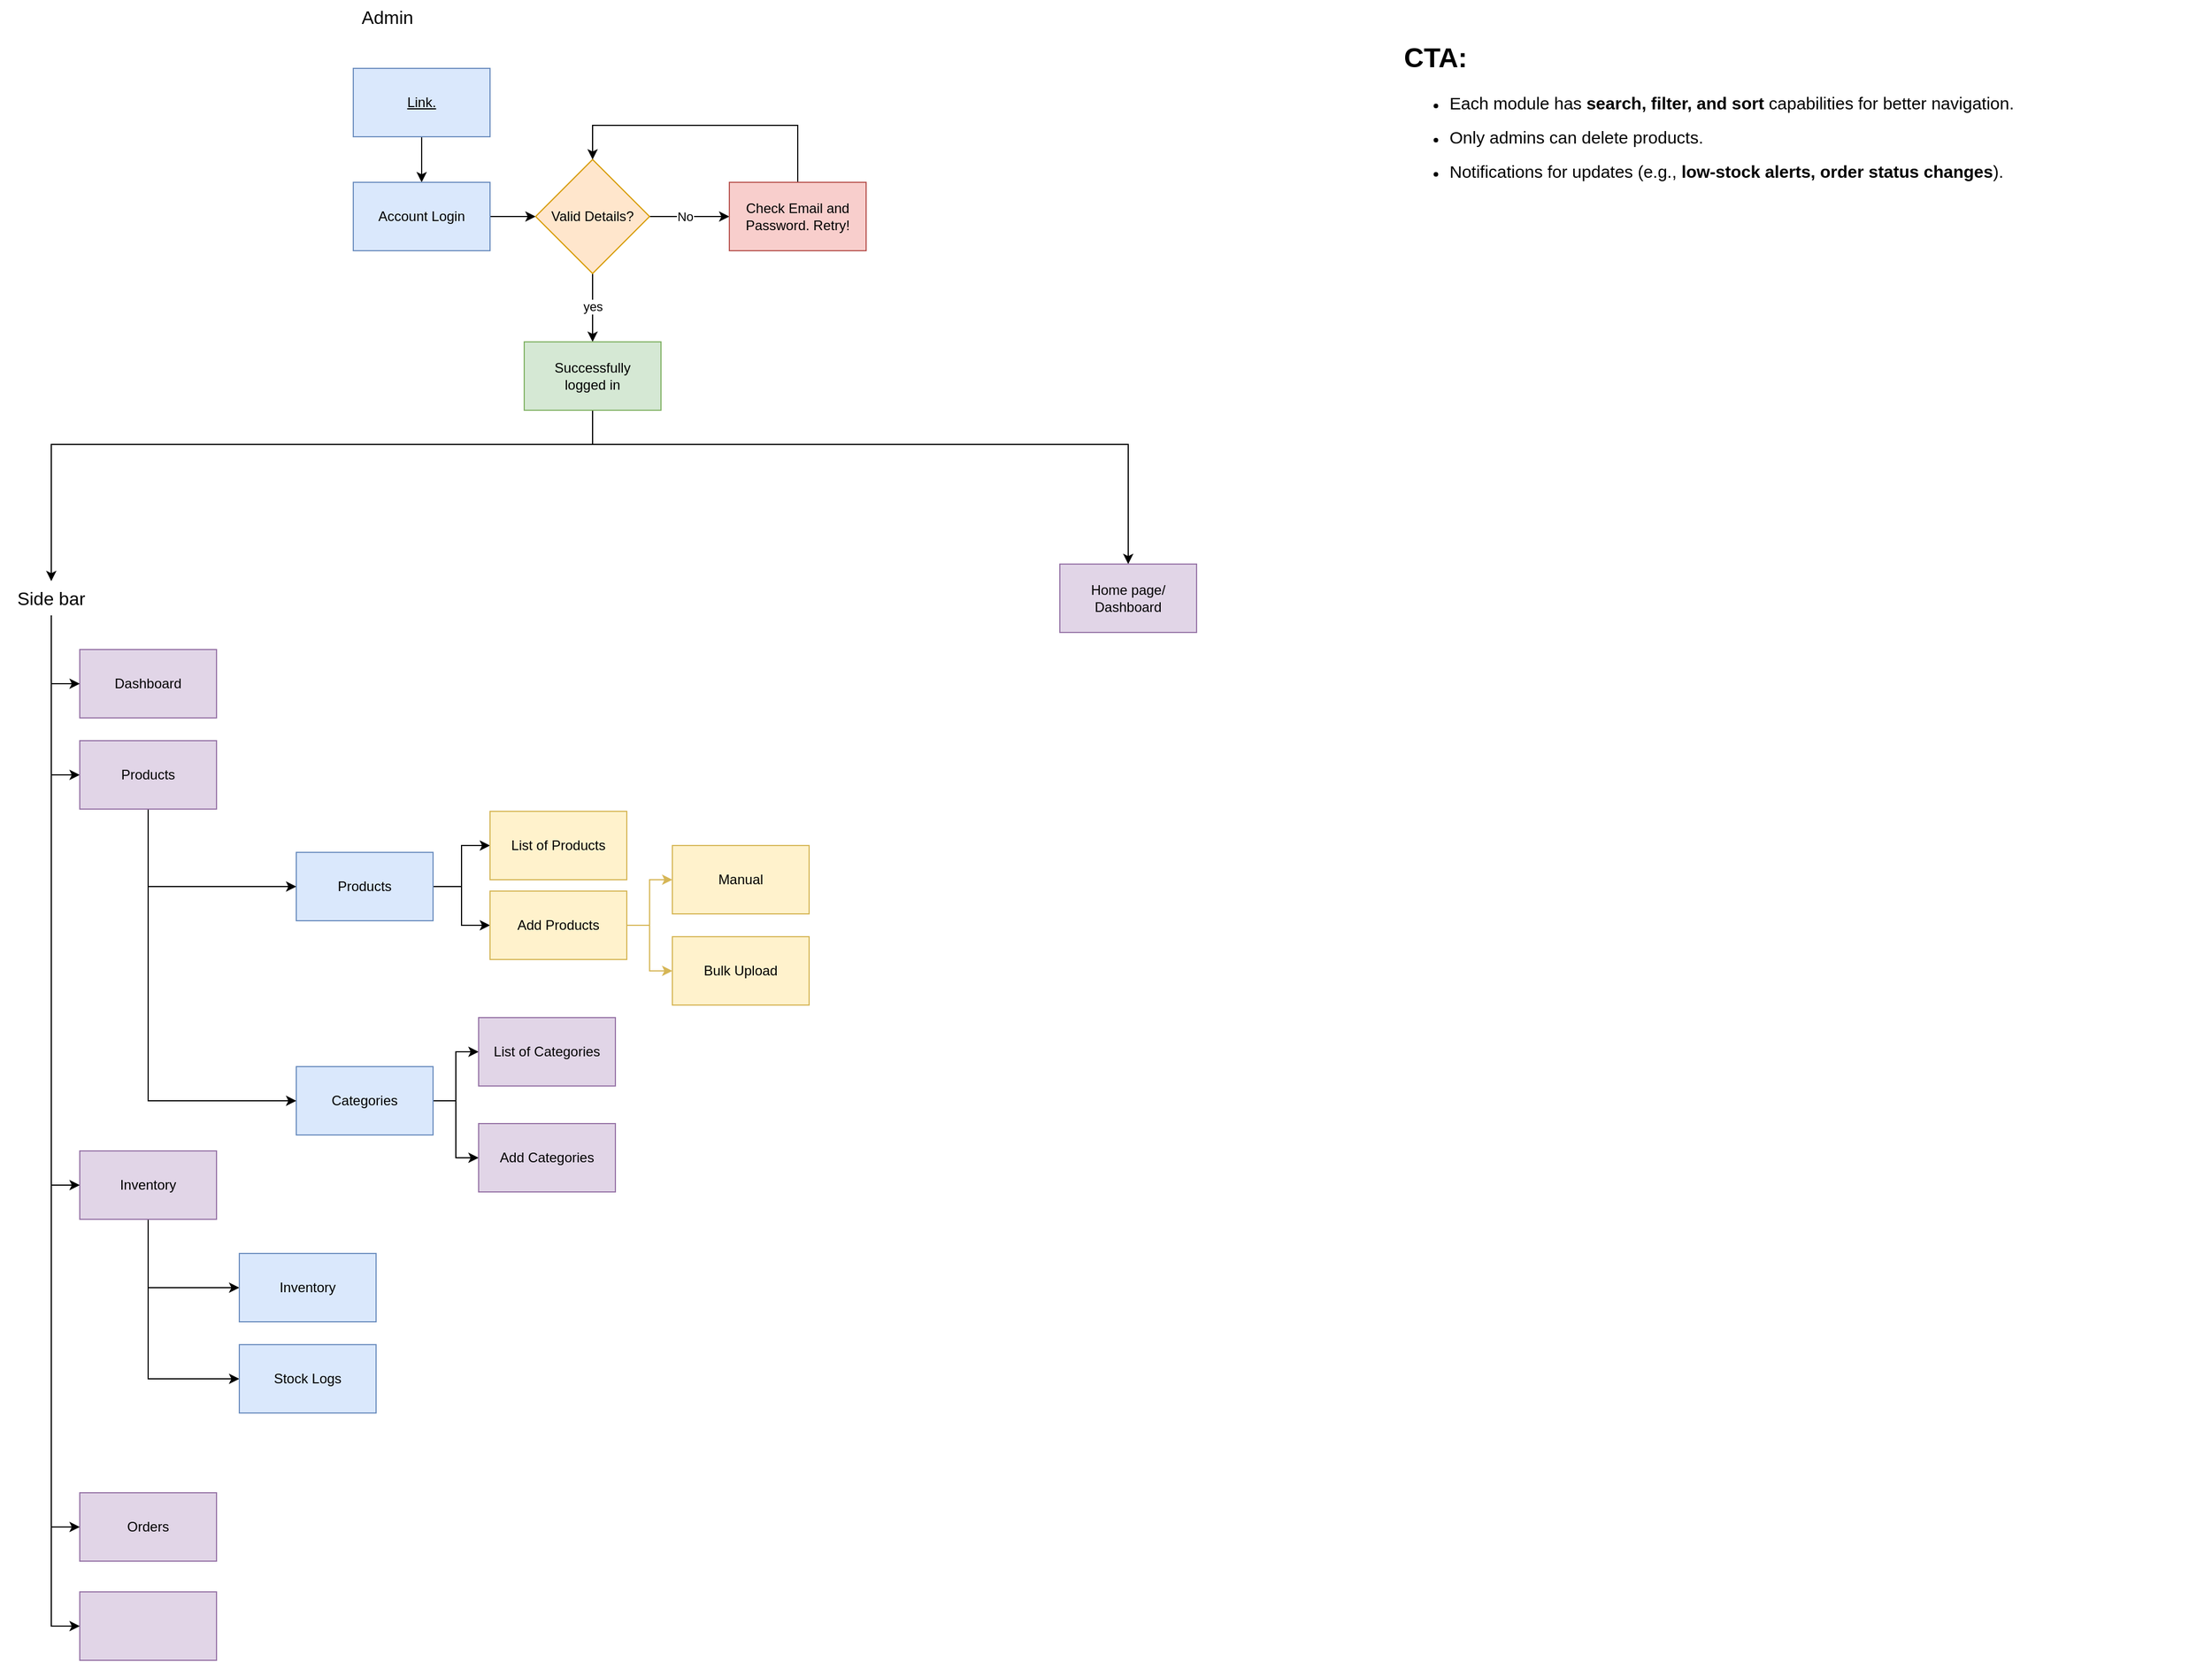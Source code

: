 <mxfile version="26.0.6">
  <diagram name="Admin" id="WozZ5NwIoz7FYtzhvTP9">
    <mxGraphModel dx="3956" dy="2351" grid="1" gridSize="10" guides="1" tooltips="1" connect="1" arrows="1" fold="1" page="1" pageScale="1" pageWidth="2336" pageHeight="1654" math="0" shadow="0">
      <root>
        <mxCell id="0" />
        <mxCell id="1" parent="0" />
        <mxCell id="lTE2deZh5RrbP1vX3lHg-3" value="" style="edgeStyle=orthogonalEdgeStyle;rounded=0;orthogonalLoop=1;jettySize=auto;html=1;" edge="1" parent="1" source="kCNk0kZJFBbhk_18HP_y-1" target="lTE2deZh5RrbP1vX3lHg-2">
          <mxGeometry relative="1" as="geometry" />
        </mxCell>
        <mxCell id="kCNk0kZJFBbhk_18HP_y-1" value="&lt;u&gt;Link.&lt;/u&gt;" style="rounded=0;whiteSpace=wrap;html=1;fillColor=#dae8fc;strokeColor=#6c8ebf;" parent="1" vertex="1">
          <mxGeometry x="390" y="90" width="120" height="60" as="geometry" />
        </mxCell>
        <mxCell id="lTE2deZh5RrbP1vX3lHg-1" value="&lt;font style=&quot;font-size: 16px;&quot;&gt;Admin&lt;/font&gt;" style="text;html=1;align=center;verticalAlign=middle;whiteSpace=wrap;rounded=0;" vertex="1" parent="1">
          <mxGeometry x="390" y="30" width="60" height="30" as="geometry" />
        </mxCell>
        <mxCell id="lTE2deZh5RrbP1vX3lHg-5" value="" style="edgeStyle=orthogonalEdgeStyle;rounded=0;orthogonalLoop=1;jettySize=auto;html=1;" edge="1" parent="1" source="lTE2deZh5RrbP1vX3lHg-2" target="lTE2deZh5RrbP1vX3lHg-6">
          <mxGeometry relative="1" as="geometry">
            <mxPoint x="560" y="220" as="targetPoint" />
          </mxGeometry>
        </mxCell>
        <mxCell id="lTE2deZh5RrbP1vX3lHg-2" value="Account Login" style="rounded=0;whiteSpace=wrap;html=1;fillColor=#dae8fc;strokeColor=#6c8ebf;" vertex="1" parent="1">
          <mxGeometry x="390" y="190" width="120" height="60" as="geometry" />
        </mxCell>
        <mxCell id="lTE2deZh5RrbP1vX3lHg-8" value="" style="edgeStyle=orthogonalEdgeStyle;rounded=0;orthogonalLoop=1;jettySize=auto;html=1;" edge="1" parent="1" source="lTE2deZh5RrbP1vX3lHg-6" target="lTE2deZh5RrbP1vX3lHg-7">
          <mxGeometry relative="1" as="geometry" />
        </mxCell>
        <mxCell id="lTE2deZh5RrbP1vX3lHg-9" value="yes" style="edgeLabel;html=1;align=center;verticalAlign=middle;resizable=0;points=[];" vertex="1" connectable="0" parent="lTE2deZh5RrbP1vX3lHg-8">
          <mxGeometry x="-0.466" y="1" relative="1" as="geometry">
            <mxPoint x="-1" y="13" as="offset" />
          </mxGeometry>
        </mxCell>
        <mxCell id="lTE2deZh5RrbP1vX3lHg-11" value="" style="edgeStyle=orthogonalEdgeStyle;rounded=0;orthogonalLoop=1;jettySize=auto;html=1;" edge="1" parent="1" source="lTE2deZh5RrbP1vX3lHg-6" target="lTE2deZh5RrbP1vX3lHg-10">
          <mxGeometry relative="1" as="geometry" />
        </mxCell>
        <mxCell id="lTE2deZh5RrbP1vX3lHg-12" value="No" style="edgeLabel;html=1;align=center;verticalAlign=middle;resizable=0;points=[];" vertex="1" connectable="0" parent="lTE2deZh5RrbP1vX3lHg-11">
          <mxGeometry x="-0.274" y="1" relative="1" as="geometry">
            <mxPoint x="5" y="1" as="offset" />
          </mxGeometry>
        </mxCell>
        <mxCell id="lTE2deZh5RrbP1vX3lHg-6" value="Valid Details?" style="rhombus;whiteSpace=wrap;html=1;fillColor=#ffe6cc;strokeColor=#d79b00;" vertex="1" parent="1">
          <mxGeometry x="550" y="170" width="100" height="100" as="geometry" />
        </mxCell>
        <mxCell id="lTE2deZh5RrbP1vX3lHg-15" value="" style="edgeStyle=orthogonalEdgeStyle;rounded=0;orthogonalLoop=1;jettySize=auto;html=1;" edge="1" parent="1" source="lTE2deZh5RrbP1vX3lHg-7" target="lTE2deZh5RrbP1vX3lHg-14">
          <mxGeometry relative="1" as="geometry">
            <Array as="points">
              <mxPoint x="600" y="420" />
              <mxPoint x="1070" y="420" />
            </Array>
          </mxGeometry>
        </mxCell>
        <mxCell id="lTE2deZh5RrbP1vX3lHg-34" style="edgeStyle=orthogonalEdgeStyle;rounded=0;orthogonalLoop=1;jettySize=auto;html=1;entryX=0.5;entryY=0;entryDx=0;entryDy=0;" edge="1" parent="1" source="lTE2deZh5RrbP1vX3lHg-7" target="lTE2deZh5RrbP1vX3lHg-33">
          <mxGeometry relative="1" as="geometry">
            <Array as="points">
              <mxPoint x="600" y="420" />
              <mxPoint x="125" y="420" />
            </Array>
          </mxGeometry>
        </mxCell>
        <mxCell id="lTE2deZh5RrbP1vX3lHg-7" value="Successfully &lt;br&gt;logged in" style="whiteSpace=wrap;html=1;fillColor=#d5e8d4;strokeColor=#82b366;" vertex="1" parent="1">
          <mxGeometry x="540" y="330" width="120" height="60" as="geometry" />
        </mxCell>
        <mxCell id="lTE2deZh5RrbP1vX3lHg-13" style="edgeStyle=orthogonalEdgeStyle;rounded=0;orthogonalLoop=1;jettySize=auto;html=1;entryX=0.5;entryY=0;entryDx=0;entryDy=0;" edge="1" parent="1" source="lTE2deZh5RrbP1vX3lHg-10" target="lTE2deZh5RrbP1vX3lHg-6">
          <mxGeometry relative="1" as="geometry">
            <Array as="points">
              <mxPoint x="780" y="140" />
              <mxPoint x="600" y="140" />
            </Array>
          </mxGeometry>
        </mxCell>
        <mxCell id="lTE2deZh5RrbP1vX3lHg-10" value="Check Email and Password. Retry!" style="whiteSpace=wrap;html=1;fillColor=#f8cecc;strokeColor=#b85450;" vertex="1" parent="1">
          <mxGeometry x="720" y="190" width="120" height="60" as="geometry" />
        </mxCell>
        <mxCell id="lTE2deZh5RrbP1vX3lHg-14" value="Home page/ Dashboard" style="whiteSpace=wrap;html=1;fillColor=#e1d5e7;strokeColor=#9673a6;" vertex="1" parent="1">
          <mxGeometry x="1010" y="525" width="120" height="60" as="geometry" />
        </mxCell>
        <mxCell id="lTE2deZh5RrbP1vX3lHg-17" value="Dashboard" style="whiteSpace=wrap;html=1;fillColor=#e1d5e7;strokeColor=#9673a6;" vertex="1" parent="1">
          <mxGeometry x="150" y="600" width="120" height="60" as="geometry" />
        </mxCell>
        <mxCell id="lTE2deZh5RrbP1vX3lHg-18" value="Orders" style="whiteSpace=wrap;html=1;fillColor=#e1d5e7;strokeColor=#9673a6;" vertex="1" parent="1">
          <mxGeometry x="150" y="1340" width="120" height="60" as="geometry" />
        </mxCell>
        <mxCell id="lTE2deZh5RrbP1vX3lHg-56" value="" style="edgeStyle=orthogonalEdgeStyle;rounded=0;orthogonalLoop=1;jettySize=auto;html=1;" edge="1" parent="1" source="lTE2deZh5RrbP1vX3lHg-19" target="lTE2deZh5RrbP1vX3lHg-55">
          <mxGeometry relative="1" as="geometry">
            <Array as="points">
              <mxPoint x="210" y="1160" />
            </Array>
          </mxGeometry>
        </mxCell>
        <mxCell id="lTE2deZh5RrbP1vX3lHg-58" value="" style="edgeStyle=orthogonalEdgeStyle;rounded=0;orthogonalLoop=1;jettySize=auto;html=1;" edge="1" parent="1" source="lTE2deZh5RrbP1vX3lHg-19" target="lTE2deZh5RrbP1vX3lHg-57">
          <mxGeometry relative="1" as="geometry">
            <Array as="points">
              <mxPoint x="210" y="1240" />
            </Array>
          </mxGeometry>
        </mxCell>
        <mxCell id="lTE2deZh5RrbP1vX3lHg-19" value="Inventory" style="whiteSpace=wrap;html=1;fillColor=#e1d5e7;strokeColor=#9673a6;" vertex="1" parent="1">
          <mxGeometry x="150" y="1040" width="120" height="60" as="geometry" />
        </mxCell>
        <mxCell id="lTE2deZh5RrbP1vX3lHg-23" value="" style="edgeStyle=orthogonalEdgeStyle;rounded=0;orthogonalLoop=1;jettySize=auto;html=1;" edge="1" parent="1" source="lTE2deZh5RrbP1vX3lHg-20" target="lTE2deZh5RrbP1vX3lHg-22">
          <mxGeometry relative="1" as="geometry" />
        </mxCell>
        <mxCell id="lTE2deZh5RrbP1vX3lHg-26" style="edgeStyle=orthogonalEdgeStyle;rounded=0;orthogonalLoop=1;jettySize=auto;html=1;entryX=0;entryY=0.5;entryDx=0;entryDy=0;" edge="1" parent="1" source="lTE2deZh5RrbP1vX3lHg-20" target="lTE2deZh5RrbP1vX3lHg-24">
          <mxGeometry relative="1" as="geometry" />
        </mxCell>
        <mxCell id="lTE2deZh5RrbP1vX3lHg-20" value="Products" style="whiteSpace=wrap;html=1;fillColor=#dae8fc;strokeColor=#6c8ebf;" vertex="1" parent="1">
          <mxGeometry x="340" y="778" width="120" height="60" as="geometry" />
        </mxCell>
        <mxCell id="lTE2deZh5RrbP1vX3lHg-21" value="" style="whiteSpace=wrap;html=1;fillColor=#e1d5e7;strokeColor=#9673a6;" vertex="1" parent="1">
          <mxGeometry x="150" y="1427" width="120" height="60" as="geometry" />
        </mxCell>
        <mxCell id="lTE2deZh5RrbP1vX3lHg-22" value="List of Products" style="whiteSpace=wrap;html=1;fillColor=#fff2cc;strokeColor=#d6b656;" vertex="1" parent="1">
          <mxGeometry x="510" y="742" width="120" height="60" as="geometry" />
        </mxCell>
        <mxCell id="lTE2deZh5RrbP1vX3lHg-28" value="" style="edgeStyle=orthogonalEdgeStyle;rounded=0;orthogonalLoop=1;jettySize=auto;html=1;fillColor=#fff2cc;strokeColor=#d6b656;" edge="1" parent="1" source="lTE2deZh5RrbP1vX3lHg-24" target="lTE2deZh5RrbP1vX3lHg-27">
          <mxGeometry relative="1" as="geometry" />
        </mxCell>
        <mxCell id="lTE2deZh5RrbP1vX3lHg-32" value="" style="edgeStyle=orthogonalEdgeStyle;rounded=0;orthogonalLoop=1;jettySize=auto;html=1;fillColor=#fff2cc;strokeColor=#d6b656;" edge="1" parent="1" source="lTE2deZh5RrbP1vX3lHg-24" target="lTE2deZh5RrbP1vX3lHg-31">
          <mxGeometry relative="1" as="geometry" />
        </mxCell>
        <mxCell id="lTE2deZh5RrbP1vX3lHg-24" value="Add Products" style="whiteSpace=wrap;html=1;fillColor=#fff2cc;strokeColor=#d6b656;" vertex="1" parent="1">
          <mxGeometry x="510" y="812" width="120" height="60" as="geometry" />
        </mxCell>
        <mxCell id="lTE2deZh5RrbP1vX3lHg-27" value="Manual" style="whiteSpace=wrap;html=1;fillColor=#fff2cc;strokeColor=#d6b656;" vertex="1" parent="1">
          <mxGeometry x="670" y="772" width="120" height="60" as="geometry" />
        </mxCell>
        <mxCell id="lTE2deZh5RrbP1vX3lHg-31" value="Bulk Upload" style="whiteSpace=wrap;html=1;fillColor=#fff2cc;strokeColor=#d6b656;" vertex="1" parent="1">
          <mxGeometry x="670" y="852" width="120" height="60" as="geometry" />
        </mxCell>
        <mxCell id="lTE2deZh5RrbP1vX3lHg-36" style="edgeStyle=orthogonalEdgeStyle;rounded=0;orthogonalLoop=1;jettySize=auto;html=1;entryX=0;entryY=0.5;entryDx=0;entryDy=0;" edge="1" parent="1" source="lTE2deZh5RrbP1vX3lHg-33" target="lTE2deZh5RrbP1vX3lHg-17">
          <mxGeometry relative="1" as="geometry" />
        </mxCell>
        <mxCell id="lTE2deZh5RrbP1vX3lHg-39" style="edgeStyle=orthogonalEdgeStyle;rounded=0;orthogonalLoop=1;jettySize=auto;html=1;entryX=0;entryY=0.5;entryDx=0;entryDy=0;" edge="1" parent="1" source="lTE2deZh5RrbP1vX3lHg-33" target="lTE2deZh5RrbP1vX3lHg-19">
          <mxGeometry relative="1" as="geometry" />
        </mxCell>
        <mxCell id="lTE2deZh5RrbP1vX3lHg-40" style="edgeStyle=orthogonalEdgeStyle;rounded=0;orthogonalLoop=1;jettySize=auto;html=1;entryX=0;entryY=0.5;entryDx=0;entryDy=0;" edge="1" parent="1" source="lTE2deZh5RrbP1vX3lHg-33" target="lTE2deZh5RrbP1vX3lHg-18">
          <mxGeometry relative="1" as="geometry" />
        </mxCell>
        <mxCell id="lTE2deZh5RrbP1vX3lHg-41" style="edgeStyle=orthogonalEdgeStyle;rounded=0;orthogonalLoop=1;jettySize=auto;html=1;entryX=0;entryY=0.5;entryDx=0;entryDy=0;" edge="1" parent="1" source="lTE2deZh5RrbP1vX3lHg-33" target="lTE2deZh5RrbP1vX3lHg-21">
          <mxGeometry relative="1" as="geometry" />
        </mxCell>
        <mxCell id="lTE2deZh5RrbP1vX3lHg-52" style="edgeStyle=orthogonalEdgeStyle;rounded=0;orthogonalLoop=1;jettySize=auto;html=1;entryX=0;entryY=0.5;entryDx=0;entryDy=0;" edge="1" parent="1" source="lTE2deZh5RrbP1vX3lHg-33" target="lTE2deZh5RrbP1vX3lHg-51">
          <mxGeometry relative="1" as="geometry" />
        </mxCell>
        <mxCell id="lTE2deZh5RrbP1vX3lHg-33" value="&lt;font style=&quot;font-size: 16px;&quot;&gt;Side bar&lt;/font&gt;" style="text;html=1;align=center;verticalAlign=middle;whiteSpace=wrap;rounded=0;" vertex="1" parent="1">
          <mxGeometry x="80" y="540" width="90" height="30" as="geometry" />
        </mxCell>
        <mxCell id="lTE2deZh5RrbP1vX3lHg-42" value="&lt;h1 style=&quot;margin-top: 0px;&quot;&gt;&lt;span style=&quot;background-color: transparent; color: light-dark(rgb(0, 0, 0), rgb(255, 255, 255));&quot;&gt;CTA:&lt;/span&gt;&lt;/h1&gt;&lt;div&gt;&lt;ul data-pm-slice=&quot;3 3 []&quot; data-spread=&quot;false&quot;&gt;&lt;li&gt;&lt;p&gt;&lt;font style=&quot;font-size: 15px;&quot;&gt;Each module has &lt;b&gt;search, filter, and sort &lt;/b&gt;capabilities for better navigation.&lt;/font&gt;&lt;/p&gt;&lt;/li&gt;&lt;li&gt;&lt;p&gt;&lt;font style=&quot;font-size: 15px;&quot;&gt;Only admins can delete products.&lt;/font&gt;&lt;/p&gt;&lt;/li&gt;&lt;li&gt;&lt;p&gt;&lt;font style=&quot;font-size: 15px;&quot;&gt;Notifications for updates (e.g., &lt;b&gt;low-stock alerts, order status changes&lt;/b&gt;).&lt;/font&gt;&lt;/p&gt;&lt;/li&gt;&lt;/ul&gt;&lt;/div&gt;" style="text;html=1;whiteSpace=wrap;overflow=hidden;rounded=0;" vertex="1" parent="1">
          <mxGeometry x="1310" y="60" width="710" height="160" as="geometry" />
        </mxCell>
        <mxCell id="lTE2deZh5RrbP1vX3lHg-48" value="" style="edgeStyle=orthogonalEdgeStyle;rounded=0;orthogonalLoop=1;jettySize=auto;html=1;" edge="1" parent="1" source="lTE2deZh5RrbP1vX3lHg-43" target="lTE2deZh5RrbP1vX3lHg-47">
          <mxGeometry relative="1" as="geometry" />
        </mxCell>
        <mxCell id="lTE2deZh5RrbP1vX3lHg-50" value="" style="edgeStyle=orthogonalEdgeStyle;rounded=0;orthogonalLoop=1;jettySize=auto;html=1;" edge="1" parent="1" source="lTE2deZh5RrbP1vX3lHg-43" target="lTE2deZh5RrbP1vX3lHg-49">
          <mxGeometry relative="1" as="geometry" />
        </mxCell>
        <mxCell id="lTE2deZh5RrbP1vX3lHg-43" value="Categories" style="whiteSpace=wrap;html=1;fillColor=#dae8fc;strokeColor=#6c8ebf;" vertex="1" parent="1">
          <mxGeometry x="340" y="966" width="120" height="60" as="geometry" />
        </mxCell>
        <mxCell id="lTE2deZh5RrbP1vX3lHg-47" value="List of Categories" style="whiteSpace=wrap;html=1;fillColor=#e1d5e7;strokeColor=#9673a6;" vertex="1" parent="1">
          <mxGeometry x="500" y="923" width="120" height="60" as="geometry" />
        </mxCell>
        <mxCell id="lTE2deZh5RrbP1vX3lHg-49" value="Add Categories" style="whiteSpace=wrap;html=1;fillColor=#e1d5e7;strokeColor=#9673a6;" vertex="1" parent="1">
          <mxGeometry x="500" y="1016" width="120" height="60" as="geometry" />
        </mxCell>
        <mxCell id="lTE2deZh5RrbP1vX3lHg-53" style="edgeStyle=orthogonalEdgeStyle;rounded=0;orthogonalLoop=1;jettySize=auto;html=1;entryX=0;entryY=0.5;entryDx=0;entryDy=0;" edge="1" parent="1" source="lTE2deZh5RrbP1vX3lHg-51" target="lTE2deZh5RrbP1vX3lHg-20">
          <mxGeometry relative="1" as="geometry">
            <Array as="points">
              <mxPoint x="210" y="808" />
            </Array>
          </mxGeometry>
        </mxCell>
        <mxCell id="lTE2deZh5RrbP1vX3lHg-54" style="edgeStyle=orthogonalEdgeStyle;rounded=0;orthogonalLoop=1;jettySize=auto;html=1;entryX=0;entryY=0.5;entryDx=0;entryDy=0;" edge="1" parent="1" source="lTE2deZh5RrbP1vX3lHg-51" target="lTE2deZh5RrbP1vX3lHg-43">
          <mxGeometry relative="1" as="geometry">
            <Array as="points">
              <mxPoint x="210" y="996" />
            </Array>
          </mxGeometry>
        </mxCell>
        <mxCell id="lTE2deZh5RrbP1vX3lHg-51" value="Products" style="whiteSpace=wrap;html=1;fillColor=#e1d5e7;strokeColor=#9673a6;" vertex="1" parent="1">
          <mxGeometry x="150" y="680" width="120" height="60" as="geometry" />
        </mxCell>
        <mxCell id="lTE2deZh5RrbP1vX3lHg-55" value="Inventory" style="whiteSpace=wrap;html=1;fillColor=#dae8fc;strokeColor=#6c8ebf;" vertex="1" parent="1">
          <mxGeometry x="290" y="1130" width="120" height="60" as="geometry" />
        </mxCell>
        <mxCell id="lTE2deZh5RrbP1vX3lHg-57" value="Stock Logs" style="whiteSpace=wrap;html=1;fillColor=#dae8fc;strokeColor=#6c8ebf;" vertex="1" parent="1">
          <mxGeometry x="290" y="1210" width="120" height="60" as="geometry" />
        </mxCell>
      </root>
    </mxGraphModel>
  </diagram>
</mxfile>
